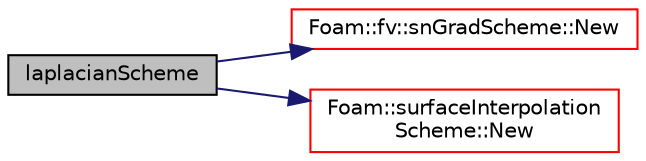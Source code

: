 digraph "laplacianScheme"
{
  bgcolor="transparent";
  edge [fontname="Helvetica",fontsize="10",labelfontname="Helvetica",labelfontsize="10"];
  node [fontname="Helvetica",fontsize="10",shape=record];
  rankdir="LR";
  Node1 [label="laplacianScheme",height=0.2,width=0.4,color="black", fillcolor="grey75", style="filled", fontcolor="black"];
  Node1 -> Node2 [color="midnightblue",fontsize="10",style="solid",fontname="Helvetica"];
  Node2 [label="Foam::fv::snGradScheme::New",height=0.2,width=0.4,color="red",URL="$a02360.html#adc12ff65e667931ca7187bb66656924a",tooltip="Return new tmp interpolation scheme. "];
  Node1 -> Node3 [color="midnightblue",fontsize="10",style="solid",fontname="Helvetica"];
  Node3 [label="Foam::surfaceInterpolation\lScheme::New",height=0.2,width=0.4,color="red",URL="$a02481.html#ad7a5400f463be6d6d6590c02af0c319f",tooltip="Return new tmp interpolation scheme. "];
}
